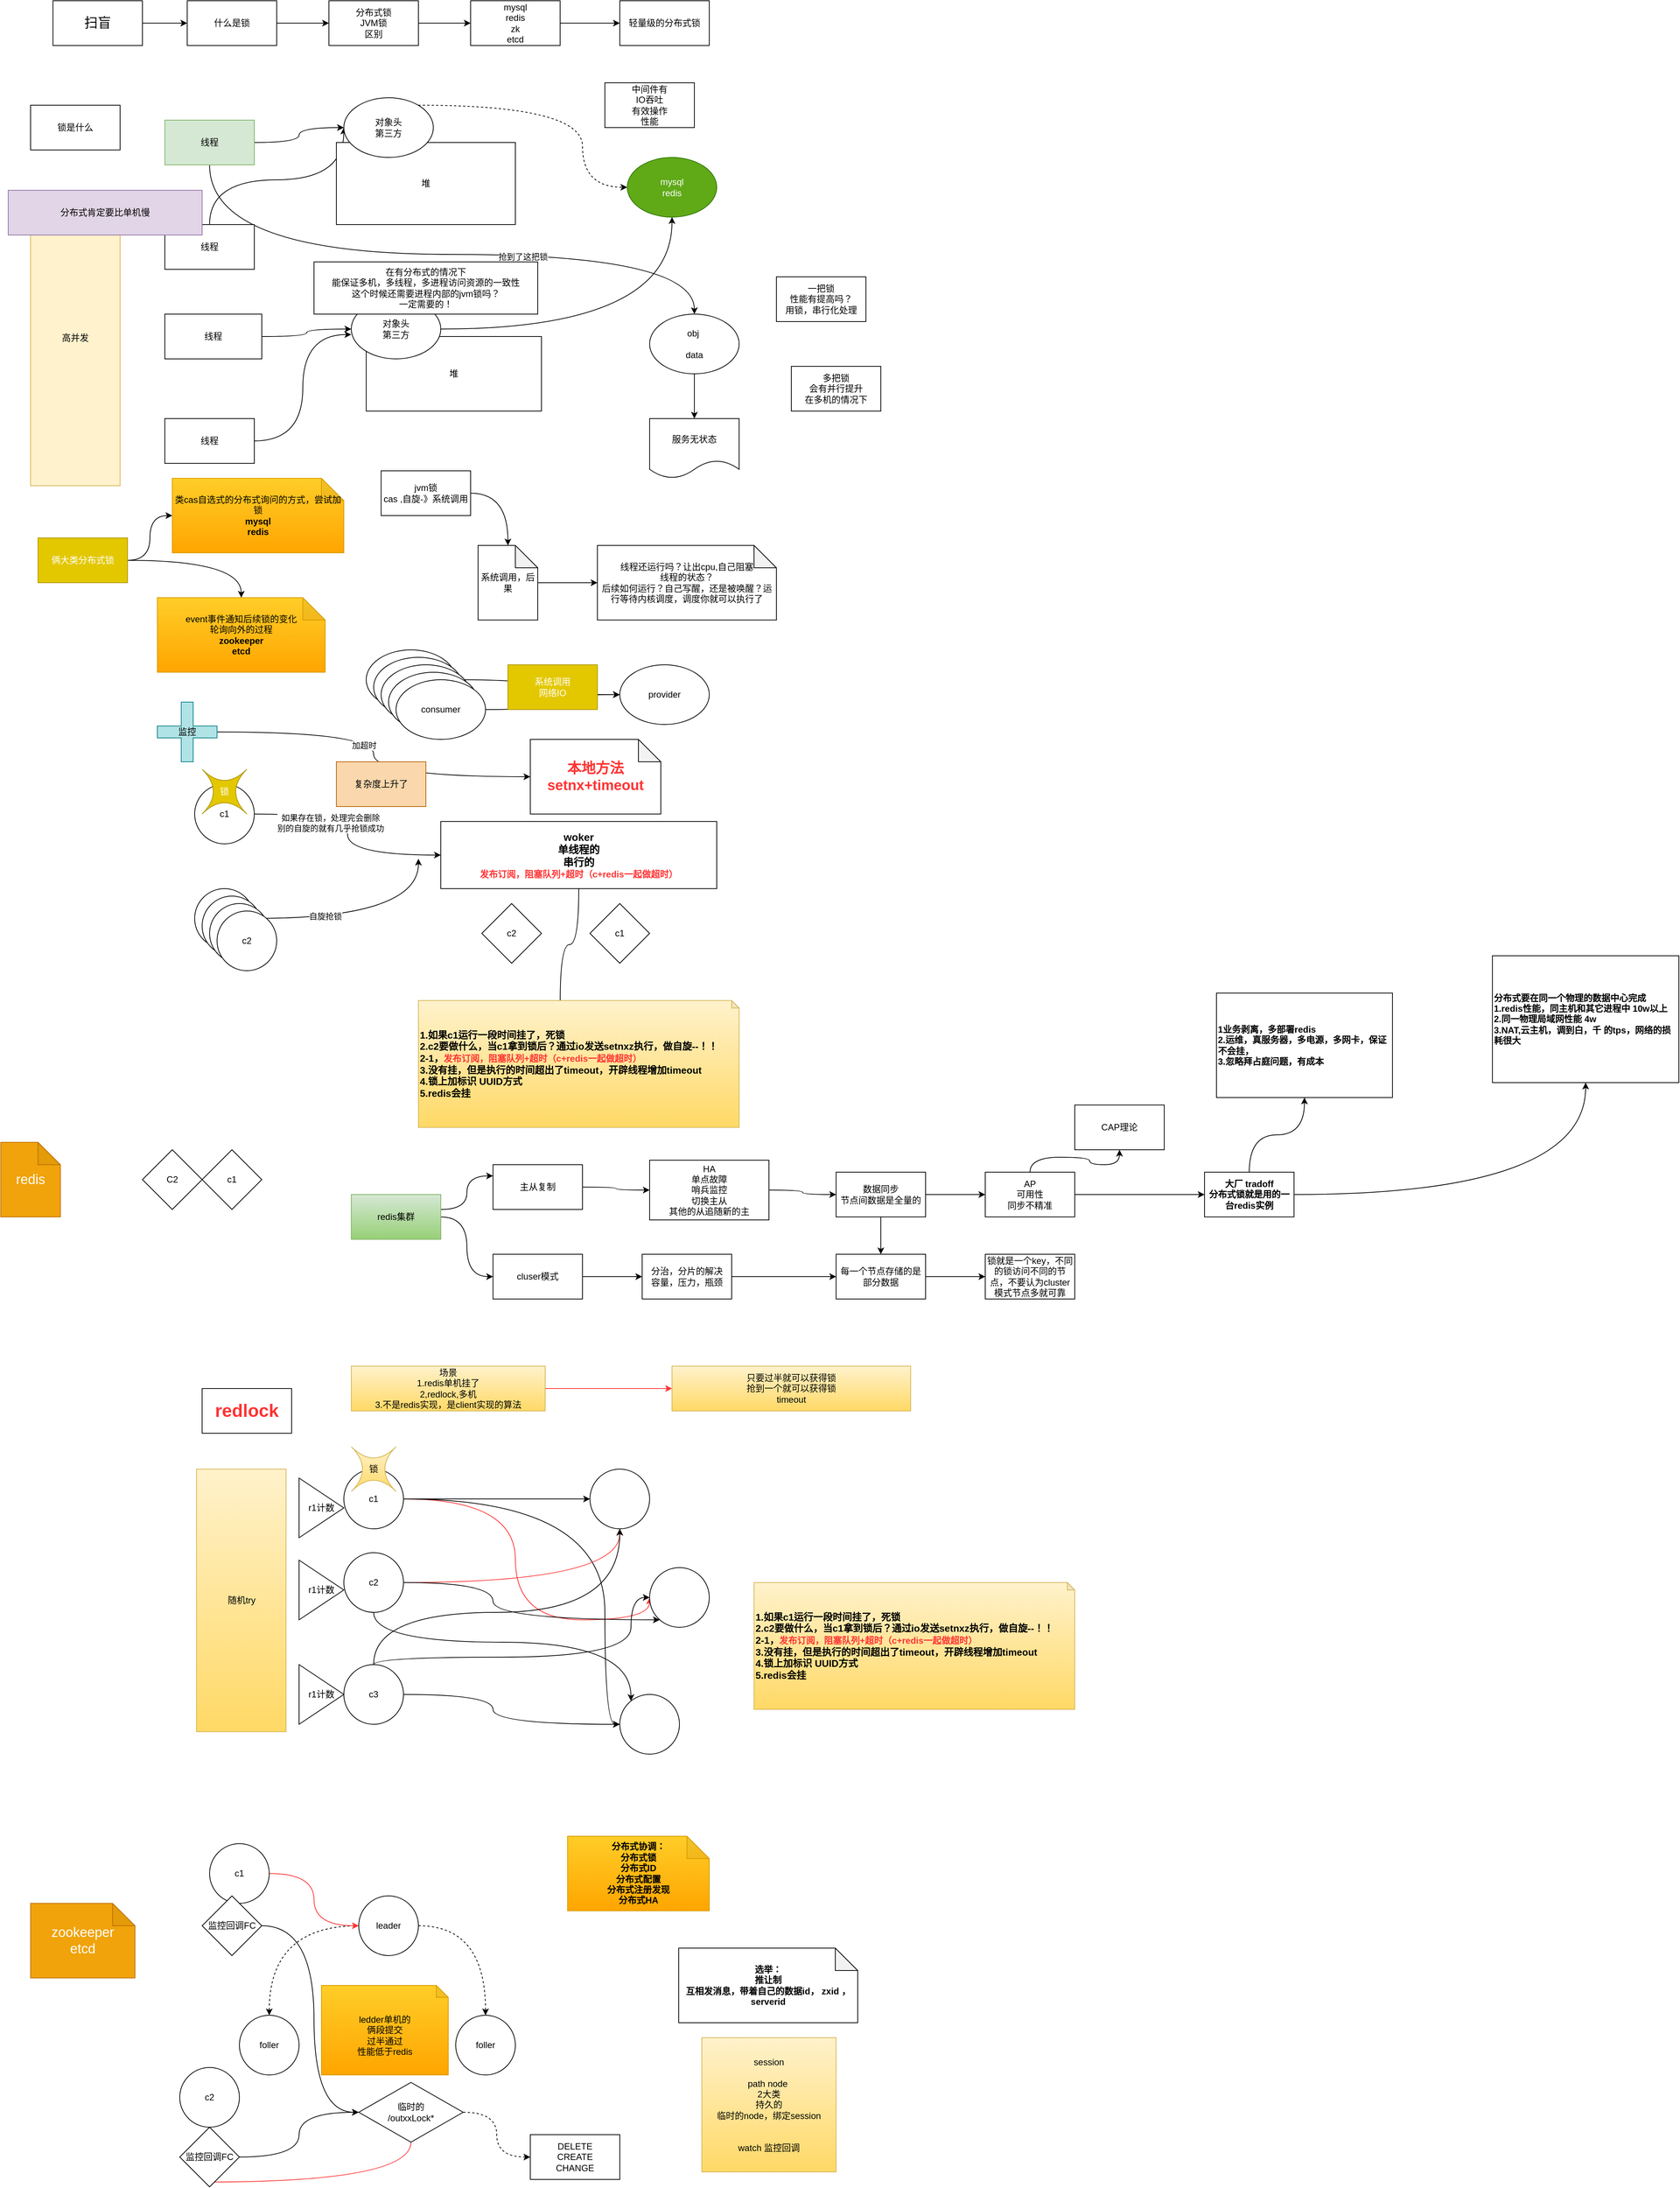 <mxfile version="13.6.2" type="github">
  <diagram id="2N0sheNlyW3y-NobzQPK" name="第 1 页">
    <mxGraphModel dx="998" dy="556" grid="1" gridSize="10" guides="1" tooltips="1" connect="1" arrows="1" fold="1" page="1" pageScale="1" pageWidth="1169" pageHeight="827" math="0" shadow="0">
      <root>
        <mxCell id="0" />
        <mxCell id="1" parent="0" />
        <mxCell id="1ufMS89c5Ee1v1FOWZT0-6" style="edgeStyle=orthogonalEdgeStyle;rounded=0;orthogonalLoop=1;jettySize=auto;html=1;curved=1;" edge="1" parent="1" source="1ufMS89c5Ee1v1FOWZT0-1" target="1ufMS89c5Ee1v1FOWZT0-3">
          <mxGeometry relative="1" as="geometry" />
        </mxCell>
        <mxCell id="1ufMS89c5Ee1v1FOWZT0-1" value="&lt;font style=&quot;font-size: 18px&quot;&gt;扫盲&lt;/font&gt;" style="rounded=0;whiteSpace=wrap;html=1;" vertex="1" parent="1">
          <mxGeometry x="90" y="100" width="120" height="60" as="geometry" />
        </mxCell>
        <mxCell id="1ufMS89c5Ee1v1FOWZT0-7" style="edgeStyle=orthogonalEdgeStyle;rounded=0;orthogonalLoop=1;jettySize=auto;html=1;curved=1;" edge="1" parent="1" source="1ufMS89c5Ee1v1FOWZT0-3" target="1ufMS89c5Ee1v1FOWZT0-4">
          <mxGeometry relative="1" as="geometry" />
        </mxCell>
        <mxCell id="1ufMS89c5Ee1v1FOWZT0-3" value="什么是锁" style="rounded=0;whiteSpace=wrap;html=1;" vertex="1" parent="1">
          <mxGeometry x="270" y="100" width="120" height="60" as="geometry" />
        </mxCell>
        <mxCell id="1ufMS89c5Ee1v1FOWZT0-8" style="edgeStyle=orthogonalEdgeStyle;rounded=0;orthogonalLoop=1;jettySize=auto;html=1;curved=1;" edge="1" parent="1" source="1ufMS89c5Ee1v1FOWZT0-4" target="1ufMS89c5Ee1v1FOWZT0-5">
          <mxGeometry relative="1" as="geometry" />
        </mxCell>
        <mxCell id="1ufMS89c5Ee1v1FOWZT0-4" value="分布式锁&lt;br&gt;JVM锁&lt;br&gt;区别" style="rounded=0;whiteSpace=wrap;html=1;" vertex="1" parent="1">
          <mxGeometry x="460" y="100" width="120" height="60" as="geometry" />
        </mxCell>
        <mxCell id="1ufMS89c5Ee1v1FOWZT0-10" value="" style="edgeStyle=orthogonalEdgeStyle;rounded=0;orthogonalLoop=1;jettySize=auto;html=1;curved=1;" edge="1" parent="1" source="1ufMS89c5Ee1v1FOWZT0-5" target="1ufMS89c5Ee1v1FOWZT0-9">
          <mxGeometry relative="1" as="geometry" />
        </mxCell>
        <mxCell id="1ufMS89c5Ee1v1FOWZT0-5" value="mysql&lt;br&gt;redis&lt;br&gt;zk&lt;br&gt;etcd" style="rounded=0;whiteSpace=wrap;html=1;" vertex="1" parent="1">
          <mxGeometry x="650" y="100" width="120" height="60" as="geometry" />
        </mxCell>
        <mxCell id="1ufMS89c5Ee1v1FOWZT0-9" value="轻量级的分布式锁" style="whiteSpace=wrap;html=1;rounded=0;" vertex="1" parent="1">
          <mxGeometry x="850" y="100" width="120" height="60" as="geometry" />
        </mxCell>
        <mxCell id="1ufMS89c5Ee1v1FOWZT0-11" value="锁是什么" style="rounded=0;whiteSpace=wrap;html=1;" vertex="1" parent="1">
          <mxGeometry x="60" y="240" width="120" height="60" as="geometry" />
        </mxCell>
        <mxCell id="1ufMS89c5Ee1v1FOWZT0-21" style="edgeStyle=orthogonalEdgeStyle;rounded=0;orthogonalLoop=1;jettySize=auto;html=1;curved=1;" edge="1" parent="1" source="1ufMS89c5Ee1v1FOWZT0-12" target="1ufMS89c5Ee1v1FOWZT0-19">
          <mxGeometry relative="1" as="geometry" />
        </mxCell>
        <mxCell id="1ufMS89c5Ee1v1FOWZT0-39" style="edgeStyle=orthogonalEdgeStyle;curved=1;rounded=0;orthogonalLoop=1;jettySize=auto;html=1;" edge="1" parent="1" source="1ufMS89c5Ee1v1FOWZT0-12" target="1ufMS89c5Ee1v1FOWZT0-38">
          <mxGeometry relative="1" as="geometry">
            <Array as="points">
              <mxPoint x="300" y="440" />
              <mxPoint x="950" y="440" />
            </Array>
          </mxGeometry>
        </mxCell>
        <mxCell id="1ufMS89c5Ee1v1FOWZT0-40" value="抢到了这把锁" style="edgeLabel;html=1;align=center;verticalAlign=middle;resizable=0;points=[];" vertex="1" connectable="0" parent="1ufMS89c5Ee1v1FOWZT0-39">
          <mxGeometry x="0.271" y="-3" relative="1" as="geometry">
            <mxPoint as="offset" />
          </mxGeometry>
        </mxCell>
        <mxCell id="1ufMS89c5Ee1v1FOWZT0-12" value="线程" style="rounded=0;whiteSpace=wrap;html=1;fillColor=#d5e8d4;strokeColor=#82b366;" vertex="1" parent="1">
          <mxGeometry x="240" y="260" width="120" height="60" as="geometry" />
        </mxCell>
        <mxCell id="1ufMS89c5Ee1v1FOWZT0-42" style="edgeStyle=orthogonalEdgeStyle;curved=1;rounded=0;orthogonalLoop=1;jettySize=auto;html=1;" edge="1" parent="1" source="1ufMS89c5Ee1v1FOWZT0-13" target="1ufMS89c5Ee1v1FOWZT0-19">
          <mxGeometry relative="1" as="geometry">
            <Array as="points">
              <mxPoint x="300" y="340" />
              <mxPoint x="480" y="340" />
            </Array>
          </mxGeometry>
        </mxCell>
        <mxCell id="1ufMS89c5Ee1v1FOWZT0-13" value="线程" style="rounded=0;whiteSpace=wrap;html=1;" vertex="1" parent="1">
          <mxGeometry x="240" y="400" width="120" height="60" as="geometry" />
        </mxCell>
        <mxCell id="1ufMS89c5Ee1v1FOWZT0-15" value="堆" style="whiteSpace=wrap;html=1;" vertex="1" parent="1">
          <mxGeometry x="470" y="290" width="240" height="110" as="geometry" />
        </mxCell>
        <mxCell id="1ufMS89c5Ee1v1FOWZT0-35" style="edgeStyle=orthogonalEdgeStyle;curved=1;rounded=0;orthogonalLoop=1;jettySize=auto;html=1;" edge="1" parent="1" source="1ufMS89c5Ee1v1FOWZT0-16" target="1ufMS89c5Ee1v1FOWZT0-32">
          <mxGeometry relative="1" as="geometry" />
        </mxCell>
        <mxCell id="1ufMS89c5Ee1v1FOWZT0-16" value="线程" style="rounded=0;whiteSpace=wrap;html=1;" vertex="1" parent="1">
          <mxGeometry x="240" y="520" width="130" height="60" as="geometry" />
        </mxCell>
        <mxCell id="1ufMS89c5Ee1v1FOWZT0-36" style="edgeStyle=orthogonalEdgeStyle;curved=1;rounded=0;orthogonalLoop=1;jettySize=auto;html=1;entryX=0;entryY=0.593;entryDx=0;entryDy=0;entryPerimeter=0;" edge="1" parent="1" source="1ufMS89c5Ee1v1FOWZT0-17" target="1ufMS89c5Ee1v1FOWZT0-32">
          <mxGeometry relative="1" as="geometry" />
        </mxCell>
        <mxCell id="1ufMS89c5Ee1v1FOWZT0-17" value="线程" style="rounded=0;whiteSpace=wrap;html=1;" vertex="1" parent="1">
          <mxGeometry x="240" y="660" width="120" height="60" as="geometry" />
        </mxCell>
        <mxCell id="1ufMS89c5Ee1v1FOWZT0-18" value="堆" style="whiteSpace=wrap;html=1;" vertex="1" parent="1">
          <mxGeometry x="510" y="550" width="235" height="100" as="geometry" />
        </mxCell>
        <mxCell id="1ufMS89c5Ee1v1FOWZT0-23" style="edgeStyle=orthogonalEdgeStyle;curved=1;rounded=0;orthogonalLoop=1;jettySize=auto;html=1;strokeColor=none;" edge="1" parent="1" source="1ufMS89c5Ee1v1FOWZT0-19" target="1ufMS89c5Ee1v1FOWZT0-20">
          <mxGeometry relative="1" as="geometry" />
        </mxCell>
        <mxCell id="1ufMS89c5Ee1v1FOWZT0-24" style="edgeStyle=orthogonalEdgeStyle;curved=1;rounded=0;orthogonalLoop=1;jettySize=auto;html=1;dashed=1;" edge="1" parent="1" source="1ufMS89c5Ee1v1FOWZT0-19" target="1ufMS89c5Ee1v1FOWZT0-20">
          <mxGeometry relative="1" as="geometry">
            <Array as="points">
              <mxPoint x="800" y="240" />
              <mxPoint x="800" y="350" />
            </Array>
          </mxGeometry>
        </mxCell>
        <mxCell id="1ufMS89c5Ee1v1FOWZT0-19" value="对象头&lt;br&gt;第三方" style="ellipse;whiteSpace=wrap;html=1;" vertex="1" parent="1">
          <mxGeometry x="480" y="230" width="120" height="80" as="geometry" />
        </mxCell>
        <mxCell id="1ufMS89c5Ee1v1FOWZT0-20" value="mysql&lt;br&gt;redis" style="ellipse;whiteSpace=wrap;html=1;fillColor=#60a917;strokeColor=#2D7600;fontColor=#ffffff;" vertex="1" parent="1">
          <mxGeometry x="860" y="310" width="120" height="80" as="geometry" />
        </mxCell>
        <mxCell id="1ufMS89c5Ee1v1FOWZT0-31" value="高并发" style="rounded=0;whiteSpace=wrap;html=1;fillColor=#fff2cc;strokeColor=#d6b656;" vertex="1" parent="1">
          <mxGeometry x="60" y="354" width="120" height="396" as="geometry" />
        </mxCell>
        <mxCell id="1ufMS89c5Ee1v1FOWZT0-37" style="edgeStyle=orthogonalEdgeStyle;curved=1;rounded=0;orthogonalLoop=1;jettySize=auto;html=1;" edge="1" parent="1" source="1ufMS89c5Ee1v1FOWZT0-32" target="1ufMS89c5Ee1v1FOWZT0-20">
          <mxGeometry relative="1" as="geometry" />
        </mxCell>
        <mxCell id="1ufMS89c5Ee1v1FOWZT0-32" value="对象头&lt;br&gt;第三方" style="ellipse;whiteSpace=wrap;html=1;" vertex="1" parent="1">
          <mxGeometry x="490" y="500" width="120" height="80" as="geometry" />
        </mxCell>
        <mxCell id="1ufMS89c5Ee1v1FOWZT0-51" value="" style="edgeStyle=orthogonalEdgeStyle;curved=1;rounded=0;orthogonalLoop=1;jettySize=auto;html=1;" edge="1" parent="1" source="1ufMS89c5Ee1v1FOWZT0-38" target="1ufMS89c5Ee1v1FOWZT0-50">
          <mxGeometry relative="1" as="geometry" />
        </mxCell>
        <mxCell id="1ufMS89c5Ee1v1FOWZT0-38" value="obj&amp;nbsp;&lt;br&gt;&lt;br&gt;data" style="ellipse;whiteSpace=wrap;html=1;" vertex="1" parent="1">
          <mxGeometry x="890" y="520" width="120" height="80" as="geometry" />
        </mxCell>
        <mxCell id="1ufMS89c5Ee1v1FOWZT0-41" value="分布式肯定要比单机慢" style="rounded=0;whiteSpace=wrap;html=1;fillColor=#e1d5e7;strokeColor=#9673a6;" vertex="1" parent="1">
          <mxGeometry x="30" y="354" width="260" height="60" as="geometry" />
        </mxCell>
        <mxCell id="1ufMS89c5Ee1v1FOWZT0-43" value="在有分布式的情况下&lt;br&gt;能保证多机，多线程，多进程访问资源的一致性&lt;br&gt;这个时候还需要进程内部的jvm锁吗？&lt;br&gt;一定需要的！" style="rounded=0;whiteSpace=wrap;html=1;" vertex="1" parent="1">
          <mxGeometry x="440" y="450" width="300" height="70" as="geometry" />
        </mxCell>
        <mxCell id="1ufMS89c5Ee1v1FOWZT0-44" value="一把锁&lt;br&gt;性能有提高吗？&lt;br&gt;用锁，串行化处理" style="rounded=0;whiteSpace=wrap;html=1;" vertex="1" parent="1">
          <mxGeometry x="1060" y="470" width="120" height="60" as="geometry" />
        </mxCell>
        <mxCell id="1ufMS89c5Ee1v1FOWZT0-45" value="多把锁&lt;br&gt;会有并行提升&lt;br&gt;在多机的情况下" style="rounded=0;whiteSpace=wrap;html=1;" vertex="1" parent="1">
          <mxGeometry x="1080" y="590" width="120" height="60" as="geometry" />
        </mxCell>
        <mxCell id="1ufMS89c5Ee1v1FOWZT0-50" value="服务无状态" style="shape=document;whiteSpace=wrap;html=1;boundedLbl=1;" vertex="1" parent="1">
          <mxGeometry x="890" y="660" width="120" height="80" as="geometry" />
        </mxCell>
        <mxCell id="1ufMS89c5Ee1v1FOWZT0-52" value="中间件有&lt;br&gt;IO吞吐&lt;br&gt;有效操作&lt;br&gt;性能" style="rounded=0;whiteSpace=wrap;html=1;" vertex="1" parent="1">
          <mxGeometry x="830" y="210" width="120" height="60" as="geometry" />
        </mxCell>
        <mxCell id="1ufMS89c5Ee1v1FOWZT0-63" value="" style="edgeStyle=orthogonalEdgeStyle;curved=1;rounded=0;orthogonalLoop=1;jettySize=auto;html=1;" edge="1" parent="1" source="1ufMS89c5Ee1v1FOWZT0-53" target="1ufMS89c5Ee1v1FOWZT0-62">
          <mxGeometry relative="1" as="geometry" />
        </mxCell>
        <mxCell id="1ufMS89c5Ee1v1FOWZT0-66" style="edgeStyle=orthogonalEdgeStyle;curved=1;rounded=0;orthogonalLoop=1;jettySize=auto;html=1;" edge="1" parent="1" source="1ufMS89c5Ee1v1FOWZT0-53" target="1ufMS89c5Ee1v1FOWZT0-64">
          <mxGeometry relative="1" as="geometry" />
        </mxCell>
        <mxCell id="1ufMS89c5Ee1v1FOWZT0-53" value="俩大类分布式锁" style="rounded=0;whiteSpace=wrap;html=1;fillColor=#e3c800;strokeColor=#B09500;fontColor=#ffffff;" vertex="1" parent="1">
          <mxGeometry x="70" y="820" width="120" height="60" as="geometry" />
        </mxCell>
        <mxCell id="1ufMS89c5Ee1v1FOWZT0-58" style="edgeStyle=orthogonalEdgeStyle;curved=1;rounded=0;orthogonalLoop=1;jettySize=auto;html=1;" edge="1" parent="1" source="1ufMS89c5Ee1v1FOWZT0-57" target="1ufMS89c5Ee1v1FOWZT0-59">
          <mxGeometry relative="1" as="geometry">
            <mxPoint x="640" y="880" as="targetPoint" />
          </mxGeometry>
        </mxCell>
        <mxCell id="1ufMS89c5Ee1v1FOWZT0-57" value="jvm锁&lt;br&gt;cas ,自旋-》系统调用" style="whiteSpace=wrap;html=1;" vertex="1" parent="1">
          <mxGeometry x="530" y="730" width="120" height="60" as="geometry" />
        </mxCell>
        <mxCell id="1ufMS89c5Ee1v1FOWZT0-61" value="" style="edgeStyle=orthogonalEdgeStyle;curved=1;rounded=0;orthogonalLoop=1;jettySize=auto;html=1;" edge="1" parent="1" source="1ufMS89c5Ee1v1FOWZT0-59" target="1ufMS89c5Ee1v1FOWZT0-60">
          <mxGeometry relative="1" as="geometry" />
        </mxCell>
        <mxCell id="1ufMS89c5Ee1v1FOWZT0-59" value="系统调用，后果" style="shape=note;whiteSpace=wrap;html=1;backgroundOutline=1;darkOpacity=0.05;" vertex="1" parent="1">
          <mxGeometry x="660" y="830" width="80" height="100" as="geometry" />
        </mxCell>
        <mxCell id="1ufMS89c5Ee1v1FOWZT0-60" value="线程还运行吗？让出cpu,自己阻塞&lt;br&gt;线程的状态？&lt;br&gt;后续如何运行？自己写醒，还是被唤醒？运行等待内核调度，调度你就可以执行了" style="shape=note;whiteSpace=wrap;html=1;backgroundOutline=1;darkOpacity=0.05;" vertex="1" parent="1">
          <mxGeometry x="820" y="830" width="240" height="100" as="geometry" />
        </mxCell>
        <mxCell id="1ufMS89c5Ee1v1FOWZT0-62" value="&lt;span&gt;类cas自选式的分布式询问的方式，尝试加锁&lt;br&gt;&lt;b&gt;mysql&lt;br&gt;redis&lt;/b&gt;&lt;br&gt;&lt;/span&gt;" style="shape=note;whiteSpace=wrap;html=1;backgroundOutline=1;darkOpacity=0.05;gradientColor=#ffa500;fillColor=#ffcd28;strokeColor=#d79b00;" vertex="1" parent="1">
          <mxGeometry x="250" y="740" width="230" height="100" as="geometry" />
        </mxCell>
        <mxCell id="1ufMS89c5Ee1v1FOWZT0-64" value="event事件通知后续锁的变化&lt;br&gt;轮询向外的过程&lt;br&gt;&lt;b&gt;zookeeper&lt;br&gt;etcd&lt;/b&gt;" style="shape=note;whiteSpace=wrap;html=1;backgroundOutline=1;darkOpacity=0.05;gradientColor=#ffa500;fillColor=#ffcd28;strokeColor=#d79b00;" vertex="1" parent="1">
          <mxGeometry x="230" y="900" width="225" height="100" as="geometry" />
        </mxCell>
        <mxCell id="1ufMS89c5Ee1v1FOWZT0-70" value="" style="edgeStyle=orthogonalEdgeStyle;curved=1;rounded=0;orthogonalLoop=1;jettySize=auto;html=1;" edge="1" parent="1" source="1ufMS89c5Ee1v1FOWZT0-68" target="1ufMS89c5Ee1v1FOWZT0-69">
          <mxGeometry relative="1" as="geometry" />
        </mxCell>
        <mxCell id="1ufMS89c5Ee1v1FOWZT0-68" value="consumer" style="ellipse;whiteSpace=wrap;html=1;" vertex="1" parent="1">
          <mxGeometry x="510" y="970" width="120" height="80" as="geometry" />
        </mxCell>
        <mxCell id="1ufMS89c5Ee1v1FOWZT0-69" value="provider" style="ellipse;whiteSpace=wrap;html=1;" vertex="1" parent="1">
          <mxGeometry x="850" y="990" width="120" height="80" as="geometry" />
        </mxCell>
        <mxCell id="1ufMS89c5Ee1v1FOWZT0-71" value="consumer" style="ellipse;whiteSpace=wrap;html=1;" vertex="1" parent="1">
          <mxGeometry x="520" y="980" width="120" height="80" as="geometry" />
        </mxCell>
        <mxCell id="1ufMS89c5Ee1v1FOWZT0-72" value="consumer" style="ellipse;whiteSpace=wrap;html=1;" vertex="1" parent="1">
          <mxGeometry x="530" y="990" width="120" height="80" as="geometry" />
        </mxCell>
        <mxCell id="1ufMS89c5Ee1v1FOWZT0-73" value="consumer" style="ellipse;whiteSpace=wrap;html=1;" vertex="1" parent="1">
          <mxGeometry x="540" y="1000" width="120" height="80" as="geometry" />
        </mxCell>
        <mxCell id="1ufMS89c5Ee1v1FOWZT0-75" style="edgeStyle=orthogonalEdgeStyle;curved=1;rounded=0;orthogonalLoop=1;jettySize=auto;html=1;" edge="1" parent="1" source="1ufMS89c5Ee1v1FOWZT0-74" target="1ufMS89c5Ee1v1FOWZT0-69">
          <mxGeometry relative="1" as="geometry" />
        </mxCell>
        <mxCell id="1ufMS89c5Ee1v1FOWZT0-74" value="consumer" style="ellipse;whiteSpace=wrap;html=1;" vertex="1" parent="1">
          <mxGeometry x="550" y="1010" width="120" height="80" as="geometry" />
        </mxCell>
        <mxCell id="1ufMS89c5Ee1v1FOWZT0-76" value="系统调用&lt;br&gt;网络IO" style="rounded=0;whiteSpace=wrap;html=1;fillColor=#e3c800;strokeColor=#B09500;fontColor=#ffffff;" vertex="1" parent="1">
          <mxGeometry x="700" y="990" width="120" height="60" as="geometry" />
        </mxCell>
        <mxCell id="1ufMS89c5Ee1v1FOWZT0-77" value="&lt;font style=&quot;font-size: 18px&quot;&gt;redis&lt;/font&gt;" style="shape=note;whiteSpace=wrap;html=1;backgroundOutline=1;darkOpacity=0.05;fillColor=#f0a30a;strokeColor=#BD7000;fontColor=#ffffff;" vertex="1" parent="1">
          <mxGeometry x="20" y="1630" width="80" height="100" as="geometry" />
        </mxCell>
        <mxCell id="1ufMS89c5Ee1v1FOWZT0-95" style="edgeStyle=orthogonalEdgeStyle;curved=1;rounded=0;orthogonalLoop=1;jettySize=auto;html=1;entryX=0.442;entryY=0.059;entryDx=0;entryDy=0;entryPerimeter=0;" edge="1" parent="1" source="1ufMS89c5Ee1v1FOWZT0-78" target="1ufMS89c5Ee1v1FOWZT0-90">
          <mxGeometry relative="1" as="geometry" />
        </mxCell>
        <mxCell id="1ufMS89c5Ee1v1FOWZT0-78" value="&lt;b&gt;&lt;font style=&quot;font-size: 14px&quot;&gt;woker&lt;br&gt;单线程的&lt;br&gt;串行的&lt;/font&gt;&lt;/b&gt;&lt;br&gt;&lt;b&gt;&lt;font color=&quot;#ff3333&quot;&gt;发布订阅，阻塞队列+超时（c+redis一起做超时）&lt;/font&gt;&lt;/b&gt;" style="rounded=0;whiteSpace=wrap;html=1;" vertex="1" parent="1">
          <mxGeometry x="610" y="1200" width="370" height="90" as="geometry" />
        </mxCell>
        <mxCell id="1ufMS89c5Ee1v1FOWZT0-81" style="edgeStyle=orthogonalEdgeStyle;curved=1;rounded=0;orthogonalLoop=1;jettySize=auto;html=1;entryX=0;entryY=0.5;entryDx=0;entryDy=0;" edge="1" parent="1" source="1ufMS89c5Ee1v1FOWZT0-79" target="1ufMS89c5Ee1v1FOWZT0-78">
          <mxGeometry relative="1" as="geometry" />
        </mxCell>
        <mxCell id="1ufMS89c5Ee1v1FOWZT0-82" value="如果存在锁，处理完会删除&lt;br&gt;别的自旋的就有几乎抢锁成功" style="edgeLabel;html=1;align=center;verticalAlign=middle;resizable=0;points=[];" vertex="1" connectable="0" parent="1ufMS89c5Ee1v1FOWZT0-81">
          <mxGeometry x="-0.333" y="-12" relative="1" as="geometry">
            <mxPoint as="offset" />
          </mxGeometry>
        </mxCell>
        <mxCell id="1ufMS89c5Ee1v1FOWZT0-79" value="c1" style="ellipse;whiteSpace=wrap;html=1;aspect=fixed;" vertex="1" parent="1">
          <mxGeometry x="280" y="1150" width="80" height="80" as="geometry" />
        </mxCell>
        <mxCell id="1ufMS89c5Ee1v1FOWZT0-83" style="edgeStyle=orthogonalEdgeStyle;curved=1;rounded=0;orthogonalLoop=1;jettySize=auto;html=1;" edge="1" parent="1" source="1ufMS89c5Ee1v1FOWZT0-80">
          <mxGeometry relative="1" as="geometry">
            <mxPoint x="580" y="1250" as="targetPoint" />
          </mxGeometry>
        </mxCell>
        <mxCell id="1ufMS89c5Ee1v1FOWZT0-84" value="自旋抢锁" style="edgeLabel;html=1;align=center;verticalAlign=middle;resizable=0;points=[];" vertex="1" connectable="0" parent="1ufMS89c5Ee1v1FOWZT0-83">
          <mxGeometry x="-0.371" y="3" relative="1" as="geometry">
            <mxPoint as="offset" />
          </mxGeometry>
        </mxCell>
        <mxCell id="1ufMS89c5Ee1v1FOWZT0-80" value="c2" style="ellipse;whiteSpace=wrap;html=1;aspect=fixed;" vertex="1" parent="1">
          <mxGeometry x="280" y="1290" width="80" height="80" as="geometry" />
        </mxCell>
        <mxCell id="1ufMS89c5Ee1v1FOWZT0-96" style="edgeStyle=orthogonalEdgeStyle;curved=1;rounded=0;orthogonalLoop=1;jettySize=auto;html=1;" edge="1" parent="1" source="1ufMS89c5Ee1v1FOWZT0-85" target="1ufMS89c5Ee1v1FOWZT0-88">
          <mxGeometry relative="1" as="geometry" />
        </mxCell>
        <mxCell id="1ufMS89c5Ee1v1FOWZT0-97" value="加超时" style="edgeLabel;html=1;align=center;verticalAlign=middle;resizable=0;points=[];" vertex="1" connectable="0" parent="1ufMS89c5Ee1v1FOWZT0-96">
          <mxGeometry x="-0.18" y="-18" relative="1" as="geometry">
            <mxPoint as="offset" />
          </mxGeometry>
        </mxCell>
        <mxCell id="1ufMS89c5Ee1v1FOWZT0-85" value="监控" style="shape=cross;whiteSpace=wrap;html=1;fillColor=#b0e3e6;strokeColor=#0e8088;" vertex="1" parent="1">
          <mxGeometry x="230" y="1040" width="80" height="80" as="geometry" />
        </mxCell>
        <mxCell id="1ufMS89c5Ee1v1FOWZT0-86" value="c2" style="rhombus;whiteSpace=wrap;html=1;" vertex="1" parent="1">
          <mxGeometry x="665" y="1310" width="80" height="80" as="geometry" />
        </mxCell>
        <mxCell id="1ufMS89c5Ee1v1FOWZT0-87" value="c1" style="rhombus;whiteSpace=wrap;html=1;" vertex="1" parent="1">
          <mxGeometry x="810" y="1310" width="80" height="80" as="geometry" />
        </mxCell>
        <mxCell id="1ufMS89c5Ee1v1FOWZT0-88" value="&lt;b style=&quot;font-size: 19px&quot;&gt;&lt;font color=&quot;#ff3333&quot; style=&quot;font-size: 19px&quot;&gt;本地方法&lt;br&gt;setnx+timeout&lt;/font&gt;&lt;/b&gt;" style="shape=note;whiteSpace=wrap;html=1;backgroundOutline=1;darkOpacity=0.05;" vertex="1" parent="1">
          <mxGeometry x="730" y="1090" width="175" height="100" as="geometry" />
        </mxCell>
        <mxCell id="1ufMS89c5Ee1v1FOWZT0-89" value="锁" style="shape=switch;whiteSpace=wrap;html=1;fillColor=#e3c800;strokeColor=#B09500;fontColor=#ffffff;" vertex="1" parent="1">
          <mxGeometry x="290" y="1130" width="60" height="60" as="geometry" />
        </mxCell>
        <mxCell id="1ufMS89c5Ee1v1FOWZT0-90" value="&lt;b style=&quot;font-size: 13px&quot;&gt;1.如果c1运行一段时间挂了，死锁&lt;br&gt;2.c2要做什么，当c1拿到锁后？通过io发送setnxz执行，做自旋--！！&lt;br&gt;2-1，&lt;/b&gt;&lt;b&gt;&lt;font color=&quot;#ff3333&quot;&gt;发布订阅，阻塞队列+超时（c+redis一起做超时）&lt;br&gt;&lt;/font&gt;&lt;/b&gt;&lt;b style=&quot;font-size: 13px&quot;&gt;3.没有挂，但是执行的时间超出了timeout，开辟线程增加timeout&lt;br&gt;&lt;div&gt;&lt;b&gt;4.锁上加标识 UUID方式&lt;/b&gt;&lt;/div&gt;&lt;div&gt;&lt;b&gt;5.redis会挂&lt;/b&gt;&lt;/div&gt;&lt;/b&gt;" style="shape=note;whiteSpace=wrap;html=1;backgroundOutline=1;darkOpacity=0.05;size=10;align=left;gradientColor=#ffd966;fillColor=#fff2cc;strokeColor=#d6b656;" vertex="1" parent="1">
          <mxGeometry x="580" y="1440" width="430" height="170" as="geometry" />
        </mxCell>
        <mxCell id="1ufMS89c5Ee1v1FOWZT0-91" value="c2" style="ellipse;whiteSpace=wrap;html=1;aspect=fixed;" vertex="1" parent="1">
          <mxGeometry x="290" y="1300" width="80" height="80" as="geometry" />
        </mxCell>
        <mxCell id="1ufMS89c5Ee1v1FOWZT0-92" value="c2" style="ellipse;whiteSpace=wrap;html=1;aspect=fixed;" vertex="1" parent="1">
          <mxGeometry x="300" y="1310" width="80" height="80" as="geometry" />
        </mxCell>
        <mxCell id="1ufMS89c5Ee1v1FOWZT0-93" value="c2" style="ellipse;whiteSpace=wrap;html=1;aspect=fixed;" vertex="1" parent="1">
          <mxGeometry x="310" y="1320" width="80" height="80" as="geometry" />
        </mxCell>
        <mxCell id="1ufMS89c5Ee1v1FOWZT0-94" value="复杂度上升了" style="rounded=0;whiteSpace=wrap;html=1;fillColor=#fad7ac;strokeColor=#b46504;" vertex="1" parent="1">
          <mxGeometry x="470" y="1120" width="120" height="60" as="geometry" />
        </mxCell>
        <mxCell id="1ufMS89c5Ee1v1FOWZT0-98" value="C2" style="rhombus;whiteSpace=wrap;html=1;" vertex="1" parent="1">
          <mxGeometry x="210" y="1640" width="80" height="80" as="geometry" />
        </mxCell>
        <mxCell id="1ufMS89c5Ee1v1FOWZT0-99" value="c1" style="rhombus;whiteSpace=wrap;html=1;" vertex="1" parent="1">
          <mxGeometry x="290" y="1640" width="80" height="80" as="geometry" />
        </mxCell>
        <mxCell id="1ufMS89c5Ee1v1FOWZT0-105" style="edgeStyle=orthogonalEdgeStyle;curved=1;rounded=0;orthogonalLoop=1;jettySize=auto;html=1;entryX=0;entryY=0.25;entryDx=0;entryDy=0;" edge="1" parent="1" source="1ufMS89c5Ee1v1FOWZT0-100" target="1ufMS89c5Ee1v1FOWZT0-103">
          <mxGeometry relative="1" as="geometry">
            <Array as="points">
              <mxPoint x="645" y="1720" />
              <mxPoint x="645" y="1675" />
            </Array>
          </mxGeometry>
        </mxCell>
        <mxCell id="1ufMS89c5Ee1v1FOWZT0-106" style="edgeStyle=orthogonalEdgeStyle;curved=1;rounded=0;orthogonalLoop=1;jettySize=auto;html=1;entryX=0;entryY=0.5;entryDx=0;entryDy=0;" edge="1" parent="1" source="1ufMS89c5Ee1v1FOWZT0-100" target="1ufMS89c5Ee1v1FOWZT0-104">
          <mxGeometry relative="1" as="geometry" />
        </mxCell>
        <mxCell id="1ufMS89c5Ee1v1FOWZT0-100" value="redis集群" style="rounded=0;whiteSpace=wrap;html=1;gradientColor=#97d077;fillColor=#d5e8d4;strokeColor=#82b366;" vertex="1" parent="1">
          <mxGeometry x="490" y="1700" width="120" height="60" as="geometry" />
        </mxCell>
        <mxCell id="1ufMS89c5Ee1v1FOWZT0-108" value="" style="edgeStyle=orthogonalEdgeStyle;curved=1;rounded=0;orthogonalLoop=1;jettySize=auto;html=1;" edge="1" parent="1" source="1ufMS89c5Ee1v1FOWZT0-103" target="1ufMS89c5Ee1v1FOWZT0-107">
          <mxGeometry relative="1" as="geometry" />
        </mxCell>
        <mxCell id="1ufMS89c5Ee1v1FOWZT0-103" value="主从复制" style="rounded=0;whiteSpace=wrap;html=1;" vertex="1" parent="1">
          <mxGeometry x="680" y="1660" width="120" height="60" as="geometry" />
        </mxCell>
        <mxCell id="1ufMS89c5Ee1v1FOWZT0-112" value="" style="edgeStyle=orthogonalEdgeStyle;curved=1;rounded=0;orthogonalLoop=1;jettySize=auto;html=1;" edge="1" parent="1" source="1ufMS89c5Ee1v1FOWZT0-104" target="1ufMS89c5Ee1v1FOWZT0-111">
          <mxGeometry relative="1" as="geometry" />
        </mxCell>
        <mxCell id="1ufMS89c5Ee1v1FOWZT0-104" value="cluser模式" style="rounded=0;whiteSpace=wrap;html=1;" vertex="1" parent="1">
          <mxGeometry x="680" y="1780" width="120" height="60" as="geometry" />
        </mxCell>
        <mxCell id="1ufMS89c5Ee1v1FOWZT0-110" value="" style="edgeStyle=orthogonalEdgeStyle;curved=1;rounded=0;orthogonalLoop=1;jettySize=auto;html=1;" edge="1" parent="1" source="1ufMS89c5Ee1v1FOWZT0-107" target="1ufMS89c5Ee1v1FOWZT0-109">
          <mxGeometry relative="1" as="geometry" />
        </mxCell>
        <mxCell id="1ufMS89c5Ee1v1FOWZT0-107" value="HA&lt;br&gt;单点故障&lt;br&gt;哨兵监控&lt;br&gt;切换主从&lt;br&gt;其他的从追随新的主" style="whiteSpace=wrap;html=1;rounded=0;" vertex="1" parent="1">
          <mxGeometry x="890" y="1654" width="160" height="80" as="geometry" />
        </mxCell>
        <mxCell id="1ufMS89c5Ee1v1FOWZT0-115" style="edgeStyle=orthogonalEdgeStyle;curved=1;rounded=0;orthogonalLoop=1;jettySize=auto;html=1;" edge="1" parent="1" source="1ufMS89c5Ee1v1FOWZT0-109" target="1ufMS89c5Ee1v1FOWZT0-113">
          <mxGeometry relative="1" as="geometry" />
        </mxCell>
        <mxCell id="1ufMS89c5Ee1v1FOWZT0-119" value="" style="edgeStyle=orthogonalEdgeStyle;curved=1;rounded=0;orthogonalLoop=1;jettySize=auto;html=1;" edge="1" parent="1" source="1ufMS89c5Ee1v1FOWZT0-109" target="1ufMS89c5Ee1v1FOWZT0-118">
          <mxGeometry relative="1" as="geometry" />
        </mxCell>
        <mxCell id="1ufMS89c5Ee1v1FOWZT0-109" value="数据同步&lt;br&gt;节点间数据是全量的" style="whiteSpace=wrap;html=1;rounded=0;" vertex="1" parent="1">
          <mxGeometry x="1140" y="1670" width="120" height="60" as="geometry" />
        </mxCell>
        <mxCell id="1ufMS89c5Ee1v1FOWZT0-114" value="" style="edgeStyle=orthogonalEdgeStyle;curved=1;rounded=0;orthogonalLoop=1;jettySize=auto;html=1;" edge="1" parent="1" source="1ufMS89c5Ee1v1FOWZT0-111" target="1ufMS89c5Ee1v1FOWZT0-113">
          <mxGeometry relative="1" as="geometry" />
        </mxCell>
        <mxCell id="1ufMS89c5Ee1v1FOWZT0-111" value="分治，分片的解决&lt;br&gt;容量，压力，瓶颈" style="whiteSpace=wrap;html=1;rounded=0;" vertex="1" parent="1">
          <mxGeometry x="880" y="1780" width="120" height="60" as="geometry" />
        </mxCell>
        <mxCell id="1ufMS89c5Ee1v1FOWZT0-117" value="" style="edgeStyle=orthogonalEdgeStyle;curved=1;rounded=0;orthogonalLoop=1;jettySize=auto;html=1;" edge="1" parent="1" source="1ufMS89c5Ee1v1FOWZT0-113" target="1ufMS89c5Ee1v1FOWZT0-116">
          <mxGeometry relative="1" as="geometry" />
        </mxCell>
        <mxCell id="1ufMS89c5Ee1v1FOWZT0-113" value="每一个节点存储的是部分数据" style="whiteSpace=wrap;html=1;rounded=0;" vertex="1" parent="1">
          <mxGeometry x="1140" y="1780" width="120" height="60" as="geometry" />
        </mxCell>
        <mxCell id="1ufMS89c5Ee1v1FOWZT0-116" value="锁就是一个key，不同的锁访问不同的节点，不要认为cluster模式节点多就可靠" style="whiteSpace=wrap;html=1;rounded=0;" vertex="1" parent="1">
          <mxGeometry x="1340" y="1780" width="120" height="60" as="geometry" />
        </mxCell>
        <mxCell id="1ufMS89c5Ee1v1FOWZT0-121" style="edgeStyle=orthogonalEdgeStyle;curved=1;rounded=0;orthogonalLoop=1;jettySize=auto;html=1;" edge="1" parent="1" source="1ufMS89c5Ee1v1FOWZT0-118" target="1ufMS89c5Ee1v1FOWZT0-120">
          <mxGeometry relative="1" as="geometry" />
        </mxCell>
        <mxCell id="1ufMS89c5Ee1v1FOWZT0-123" style="edgeStyle=orthogonalEdgeStyle;curved=1;rounded=0;orthogonalLoop=1;jettySize=auto;html=1;" edge="1" parent="1" source="1ufMS89c5Ee1v1FOWZT0-118" target="1ufMS89c5Ee1v1FOWZT0-122">
          <mxGeometry relative="1" as="geometry" />
        </mxCell>
        <mxCell id="1ufMS89c5Ee1v1FOWZT0-118" value="AP&lt;br&gt;可用性&lt;br&gt;同步不精准" style="whiteSpace=wrap;html=1;rounded=0;" vertex="1" parent="1">
          <mxGeometry x="1340" y="1670" width="120" height="60" as="geometry" />
        </mxCell>
        <mxCell id="1ufMS89c5Ee1v1FOWZT0-120" value="CAP理论" style="rounded=0;whiteSpace=wrap;html=1;" vertex="1" parent="1">
          <mxGeometry x="1460" y="1580" width="120" height="60" as="geometry" />
        </mxCell>
        <mxCell id="1ufMS89c5Ee1v1FOWZT0-125" value="" style="edgeStyle=orthogonalEdgeStyle;curved=1;rounded=0;orthogonalLoop=1;jettySize=auto;html=1;" edge="1" parent="1" source="1ufMS89c5Ee1v1FOWZT0-122" target="1ufMS89c5Ee1v1FOWZT0-124">
          <mxGeometry relative="1" as="geometry" />
        </mxCell>
        <mxCell id="1ufMS89c5Ee1v1FOWZT0-127" value="" style="edgeStyle=orthogonalEdgeStyle;curved=1;rounded=0;orthogonalLoop=1;jettySize=auto;html=1;" edge="1" parent="1" source="1ufMS89c5Ee1v1FOWZT0-122" target="1ufMS89c5Ee1v1FOWZT0-126">
          <mxGeometry relative="1" as="geometry" />
        </mxCell>
        <mxCell id="1ufMS89c5Ee1v1FOWZT0-122" value="&lt;b&gt;大厂&amp;nbsp;tradoff&lt;br&gt;分布式锁就是用的一台redis实例&lt;/b&gt;" style="rounded=0;whiteSpace=wrap;html=1;" vertex="1" parent="1">
          <mxGeometry x="1634" y="1670" width="120" height="60" as="geometry" />
        </mxCell>
        <mxCell id="1ufMS89c5Ee1v1FOWZT0-124" value="&lt;b&gt;1业务剥离，多部署redis&lt;br&gt;2.运维，真服务器，多电源，多网卡，保证不会挂，&lt;br&gt;3.忽略拜占庭问题，有成本&lt;/b&gt;" style="whiteSpace=wrap;html=1;rounded=0;align=left;" vertex="1" parent="1">
          <mxGeometry x="1650" y="1430" width="236" height="140" as="geometry" />
        </mxCell>
        <mxCell id="1ufMS89c5Ee1v1FOWZT0-126" value="&lt;b&gt;分布式要在同一个物理的数据中心完成&lt;br&gt;1.redis性能，同主机和其它进程中 10w以上&lt;br&gt;2.同一物理局域网性能 4w&lt;br&gt;3.NAT,云主机，调到白，千&amp;nbsp;的tps，网络的损耗很大&lt;/b&gt;" style="whiteSpace=wrap;html=1;rounded=0;align=left;" vertex="1" parent="1">
          <mxGeometry x="2020" y="1380" width="250" height="170" as="geometry" />
        </mxCell>
        <mxCell id="1ufMS89c5Ee1v1FOWZT0-128" value="&lt;b&gt;&lt;font style=&quot;font-size: 24px&quot; color=&quot;#ff3333&quot;&gt;redlock&lt;/font&gt;&lt;/b&gt;" style="rounded=0;whiteSpace=wrap;html=1;" vertex="1" parent="1">
          <mxGeometry x="290" y="1960" width="120" height="60" as="geometry" />
        </mxCell>
        <mxCell id="1ufMS89c5Ee1v1FOWZT0-152" value="" style="edgeStyle=orthogonalEdgeStyle;curved=1;rounded=0;orthogonalLoop=1;jettySize=auto;html=1;strokeColor=#FF3333;" edge="1" parent="1" source="1ufMS89c5Ee1v1FOWZT0-129" target="1ufMS89c5Ee1v1FOWZT0-151">
          <mxGeometry relative="1" as="geometry" />
        </mxCell>
        <mxCell id="1ufMS89c5Ee1v1FOWZT0-129" value="场景&lt;br&gt;1.redis单机挂了&lt;br&gt;2,redlock,多机&lt;br&gt;3.不是redis实现，是client实现的算法" style="rounded=0;whiteSpace=wrap;html=1;gradientColor=#ffd966;fillColor=#fff2cc;strokeColor=#d6b656;" vertex="1" parent="1">
          <mxGeometry x="490" y="1930" width="260" height="60" as="geometry" />
        </mxCell>
        <mxCell id="1ufMS89c5Ee1v1FOWZT0-139" style="edgeStyle=orthogonalEdgeStyle;curved=1;rounded=0;orthogonalLoop=1;jettySize=auto;html=1;" edge="1" parent="1" source="1ufMS89c5Ee1v1FOWZT0-130" target="1ufMS89c5Ee1v1FOWZT0-136">
          <mxGeometry relative="1" as="geometry" />
        </mxCell>
        <mxCell id="1ufMS89c5Ee1v1FOWZT0-140" style="edgeStyle=orthogonalEdgeStyle;curved=1;rounded=0;orthogonalLoop=1;jettySize=auto;html=1;entryX=0;entryY=0.5;entryDx=0;entryDy=0;strokeColor=#FF3333;" edge="1" parent="1" source="1ufMS89c5Ee1v1FOWZT0-130" target="1ufMS89c5Ee1v1FOWZT0-137">
          <mxGeometry relative="1" as="geometry">
            <Array as="points">
              <mxPoint x="710" y="2108" />
              <mxPoint x="710" y="2270" />
            </Array>
          </mxGeometry>
        </mxCell>
        <mxCell id="1ufMS89c5Ee1v1FOWZT0-141" style="edgeStyle=orthogonalEdgeStyle;curved=1;rounded=0;orthogonalLoop=1;jettySize=auto;html=1;" edge="1" parent="1" source="1ufMS89c5Ee1v1FOWZT0-130" target="1ufMS89c5Ee1v1FOWZT0-138">
          <mxGeometry relative="1" as="geometry">
            <Array as="points">
              <mxPoint x="830" y="2108" />
            </Array>
          </mxGeometry>
        </mxCell>
        <mxCell id="1ufMS89c5Ee1v1FOWZT0-130" value="c1" style="ellipse;whiteSpace=wrap;html=1;aspect=fixed;" vertex="1" parent="1">
          <mxGeometry x="480" y="2068" width="80" height="80" as="geometry" />
        </mxCell>
        <mxCell id="1ufMS89c5Ee1v1FOWZT0-142" style="edgeStyle=orthogonalEdgeStyle;curved=1;rounded=0;orthogonalLoop=1;jettySize=auto;html=1;strokeColor=#FF3333;" edge="1" parent="1" source="1ufMS89c5Ee1v1FOWZT0-131" target="1ufMS89c5Ee1v1FOWZT0-136">
          <mxGeometry relative="1" as="geometry" />
        </mxCell>
        <mxCell id="1ufMS89c5Ee1v1FOWZT0-143" style="edgeStyle=orthogonalEdgeStyle;curved=1;rounded=0;orthogonalLoop=1;jettySize=auto;html=1;" edge="1" parent="1" source="1ufMS89c5Ee1v1FOWZT0-131" target="1ufMS89c5Ee1v1FOWZT0-137">
          <mxGeometry relative="1" as="geometry">
            <Array as="points">
              <mxPoint x="680" y="2220" />
              <mxPoint x="680" y="2270" />
            </Array>
          </mxGeometry>
        </mxCell>
        <mxCell id="1ufMS89c5Ee1v1FOWZT0-144" style="edgeStyle=orthogonalEdgeStyle;curved=1;rounded=0;orthogonalLoop=1;jettySize=auto;html=1;" edge="1" parent="1" source="1ufMS89c5Ee1v1FOWZT0-131" target="1ufMS89c5Ee1v1FOWZT0-138">
          <mxGeometry relative="1" as="geometry">
            <Array as="points">
              <mxPoint x="520" y="2300" />
              <mxPoint x="865" y="2300" />
            </Array>
          </mxGeometry>
        </mxCell>
        <mxCell id="1ufMS89c5Ee1v1FOWZT0-131" value="c2" style="ellipse;whiteSpace=wrap;html=1;aspect=fixed;" vertex="1" parent="1">
          <mxGeometry x="480" y="2180" width="80" height="80" as="geometry" />
        </mxCell>
        <mxCell id="1ufMS89c5Ee1v1FOWZT0-145" style="edgeStyle=orthogonalEdgeStyle;curved=1;rounded=0;orthogonalLoop=1;jettySize=auto;html=1;" edge="1" parent="1" source="1ufMS89c5Ee1v1FOWZT0-132" target="1ufMS89c5Ee1v1FOWZT0-136">
          <mxGeometry relative="1" as="geometry">
            <Array as="points">
              <mxPoint x="520" y="2260" />
              <mxPoint x="850" y="2260" />
            </Array>
          </mxGeometry>
        </mxCell>
        <mxCell id="1ufMS89c5Ee1v1FOWZT0-146" style="edgeStyle=orthogonalEdgeStyle;curved=1;rounded=0;orthogonalLoop=1;jettySize=auto;html=1;" edge="1" parent="1" source="1ufMS89c5Ee1v1FOWZT0-132" target="1ufMS89c5Ee1v1FOWZT0-137">
          <mxGeometry relative="1" as="geometry">
            <Array as="points">
              <mxPoint x="520" y="2320" />
              <mxPoint x="865" y="2320" />
            </Array>
          </mxGeometry>
        </mxCell>
        <mxCell id="1ufMS89c5Ee1v1FOWZT0-147" style="edgeStyle=orthogonalEdgeStyle;curved=1;rounded=0;orthogonalLoop=1;jettySize=auto;html=1;" edge="1" parent="1" source="1ufMS89c5Ee1v1FOWZT0-132" target="1ufMS89c5Ee1v1FOWZT0-138">
          <mxGeometry relative="1" as="geometry">
            <Array as="points">
              <mxPoint x="680" y="2370" />
              <mxPoint x="680" y="2410" />
            </Array>
          </mxGeometry>
        </mxCell>
        <mxCell id="1ufMS89c5Ee1v1FOWZT0-132" value="c3" style="ellipse;whiteSpace=wrap;html=1;aspect=fixed;" vertex="1" parent="1">
          <mxGeometry x="480" y="2330" width="80" height="80" as="geometry" />
        </mxCell>
        <mxCell id="1ufMS89c5Ee1v1FOWZT0-133" value="r1计数" style="triangle;whiteSpace=wrap;html=1;" vertex="1" parent="1">
          <mxGeometry x="420" y="2080" width="60" height="80" as="geometry" />
        </mxCell>
        <mxCell id="1ufMS89c5Ee1v1FOWZT0-134" value="r1计数" style="triangle;whiteSpace=wrap;html=1;" vertex="1" parent="1">
          <mxGeometry x="420" y="2190" width="60" height="80" as="geometry" />
        </mxCell>
        <mxCell id="1ufMS89c5Ee1v1FOWZT0-135" value="r1计数" style="triangle;whiteSpace=wrap;html=1;" vertex="1" parent="1">
          <mxGeometry x="420" y="2330" width="60" height="80" as="geometry" />
        </mxCell>
        <mxCell id="1ufMS89c5Ee1v1FOWZT0-136" value="" style="ellipse;whiteSpace=wrap;html=1;aspect=fixed;" vertex="1" parent="1">
          <mxGeometry x="810" y="2068" width="80" height="80" as="geometry" />
        </mxCell>
        <mxCell id="1ufMS89c5Ee1v1FOWZT0-137" value="" style="ellipse;whiteSpace=wrap;html=1;aspect=fixed;" vertex="1" parent="1">
          <mxGeometry x="890" y="2200" width="80" height="80" as="geometry" />
        </mxCell>
        <mxCell id="1ufMS89c5Ee1v1FOWZT0-138" value="" style="ellipse;whiteSpace=wrap;html=1;aspect=fixed;" vertex="1" parent="1">
          <mxGeometry x="850" y="2370" width="80" height="80" as="geometry" />
        </mxCell>
        <mxCell id="1ufMS89c5Ee1v1FOWZT0-148" value="随机try" style="rounded=0;whiteSpace=wrap;html=1;gradientColor=#ffd966;fillColor=#fff2cc;strokeColor=#d6b656;" vertex="1" parent="1">
          <mxGeometry x="282.5" y="2068" width="120" height="352" as="geometry" />
        </mxCell>
        <mxCell id="1ufMS89c5Ee1v1FOWZT0-149" value="锁" style="shape=switch;whiteSpace=wrap;html=1;gradientColor=#ffd966;fillColor=#fff2cc;strokeColor=#d6b656;" vertex="1" parent="1">
          <mxGeometry x="490" y="2038" width="60" height="60" as="geometry" />
        </mxCell>
        <mxCell id="1ufMS89c5Ee1v1FOWZT0-150" value="&lt;b style=&quot;font-size: 13px&quot;&gt;1.如果c1运行一段时间挂了，死锁&lt;br&gt;2.c2要做什么，当c1拿到锁后？通过io发送setnxz执行，做自旋--！！&lt;br&gt;2-1，&lt;/b&gt;&lt;b&gt;&lt;font color=&quot;#ff3333&quot;&gt;发布订阅，阻塞队列+超时（c+redis一起做超时）&lt;br&gt;&lt;/font&gt;&lt;/b&gt;&lt;b style=&quot;font-size: 13px&quot;&gt;3.没有挂，但是执行的时间超出了timeout，开辟线程增加timeout&lt;br&gt;&lt;div&gt;&lt;b&gt;4.锁上加标识 UUID方式&lt;/b&gt;&lt;/div&gt;&lt;div&gt;&lt;b&gt;5.redis会挂&lt;/b&gt;&lt;/div&gt;&lt;/b&gt;" style="shape=note;whiteSpace=wrap;html=1;backgroundOutline=1;darkOpacity=0.05;size=10;align=left;gradientColor=#ffd966;fillColor=#fff2cc;strokeColor=#d6b656;" vertex="1" parent="1">
          <mxGeometry x="1030" y="2220" width="430" height="170" as="geometry" />
        </mxCell>
        <mxCell id="1ufMS89c5Ee1v1FOWZT0-151" value="只要过半就可以获得锁&lt;br&gt;抢到一个就可以获得锁&lt;br&gt;timeout" style="whiteSpace=wrap;html=1;rounded=0;strokeColor=#d6b656;fillColor=#fff2cc;gradientColor=#ffd966;" vertex="1" parent="1">
          <mxGeometry x="920" y="1930" width="320" height="60" as="geometry" />
        </mxCell>
        <mxCell id="1ufMS89c5Ee1v1FOWZT0-153" value="&lt;span style=&quot;font-size: 18px&quot;&gt;zookeeper&lt;br&gt;etcd&lt;br&gt;&lt;/span&gt;" style="shape=note;whiteSpace=wrap;html=1;backgroundOutline=1;darkOpacity=0.05;fillColor=#f0a30a;strokeColor=#BD7000;fontColor=#ffffff;" vertex="1" parent="1">
          <mxGeometry x="60" y="2650" width="140" height="100" as="geometry" />
        </mxCell>
        <mxCell id="1ufMS89c5Ee1v1FOWZT0-164" style="edgeStyle=orthogonalEdgeStyle;curved=1;rounded=0;orthogonalLoop=1;jettySize=auto;html=1;dashed=1;" edge="1" parent="1" source="1ufMS89c5Ee1v1FOWZT0-157" target="1ufMS89c5Ee1v1FOWZT0-159">
          <mxGeometry relative="1" as="geometry" />
        </mxCell>
        <mxCell id="1ufMS89c5Ee1v1FOWZT0-165" style="edgeStyle=orthogonalEdgeStyle;curved=1;rounded=0;orthogonalLoop=1;jettySize=auto;html=1;dashed=1;" edge="1" parent="1" source="1ufMS89c5Ee1v1FOWZT0-157" target="1ufMS89c5Ee1v1FOWZT0-158">
          <mxGeometry relative="1" as="geometry" />
        </mxCell>
        <mxCell id="1ufMS89c5Ee1v1FOWZT0-157" value="leader" style="ellipse;whiteSpace=wrap;html=1;aspect=fixed;" vertex="1" parent="1">
          <mxGeometry x="500" y="2640" width="80" height="80" as="geometry" />
        </mxCell>
        <mxCell id="1ufMS89c5Ee1v1FOWZT0-158" value="foller" style="ellipse;whiteSpace=wrap;html=1;aspect=fixed;" vertex="1" parent="1">
          <mxGeometry x="340" y="2800" width="80" height="80" as="geometry" />
        </mxCell>
        <mxCell id="1ufMS89c5Ee1v1FOWZT0-159" value="foller" style="ellipse;whiteSpace=wrap;html=1;aspect=fixed;" vertex="1" parent="1">
          <mxGeometry x="630" y="2800" width="80" height="80" as="geometry" />
        </mxCell>
        <mxCell id="1ufMS89c5Ee1v1FOWZT0-160" value="&lt;b&gt;分布式协调：&lt;br&gt;分布式锁&lt;br&gt;分布式ID&lt;br&gt;分布式配置&lt;br&gt;分布式注册发现&lt;br&gt;分布式HA&lt;/b&gt;" style="shape=note;whiteSpace=wrap;html=1;backgroundOutline=1;darkOpacity=0.05;gradientColor=#ffa500;fillColor=#ffcd28;strokeColor=#d79b00;" vertex="1" parent="1">
          <mxGeometry x="780" y="2560" width="190" height="100" as="geometry" />
        </mxCell>
        <mxCell id="1ufMS89c5Ee1v1FOWZT0-163" style="edgeStyle=orthogonalEdgeStyle;curved=1;rounded=0;orthogonalLoop=1;jettySize=auto;html=1;strokeColor=#FF3333;" edge="1" parent="1" source="1ufMS89c5Ee1v1FOWZT0-161" target="1ufMS89c5Ee1v1FOWZT0-157">
          <mxGeometry relative="1" as="geometry" />
        </mxCell>
        <mxCell id="1ufMS89c5Ee1v1FOWZT0-161" value="c1" style="ellipse;whiteSpace=wrap;html=1;aspect=fixed;" vertex="1" parent="1">
          <mxGeometry x="300" y="2570" width="80" height="80" as="geometry" />
        </mxCell>
        <mxCell id="1ufMS89c5Ee1v1FOWZT0-162" value="&lt;br&gt;ledder单机的&lt;br&gt;俩段提交&lt;br&gt;过半通过&lt;br&gt;性能低于redis" style="shape=note;whiteSpace=wrap;html=1;backgroundOutline=1;darkOpacity=0.05;size=16;gradientColor=#ffa500;fillColor=#ffcd28;strokeColor=#d79b00;" vertex="1" parent="1">
          <mxGeometry x="450" y="2760" width="170" height="120" as="geometry" />
        </mxCell>
        <mxCell id="1ufMS89c5Ee1v1FOWZT0-166" value="&lt;b&gt;选举：&lt;br&gt;推让制&lt;br&gt;互相发消息，带着自己的数据id，&amp;nbsp;zxid ，serverid&lt;/b&gt;" style="shape=note;whiteSpace=wrap;html=1;backgroundOutline=1;darkOpacity=0.05;" vertex="1" parent="1">
          <mxGeometry x="929" y="2710" width="240" height="100" as="geometry" />
        </mxCell>
        <mxCell id="1ufMS89c5Ee1v1FOWZT0-167" value="session&lt;br&gt;&lt;br&gt;path node&amp;nbsp;&lt;br&gt;2大类&lt;br&gt;持久的&lt;br&gt;临时的node，绑定session&lt;br&gt;&lt;br&gt;&lt;br&gt;watch&amp;nbsp;监控回调" style="rounded=0;whiteSpace=wrap;html=1;gradientColor=#ffd966;fillColor=#fff2cc;strokeColor=#d6b656;" vertex="1" parent="1">
          <mxGeometry x="960" y="2830" width="180" height="180" as="geometry" />
        </mxCell>
        <mxCell id="1ufMS89c5Ee1v1FOWZT0-182" value="" style="edgeStyle=orthogonalEdgeStyle;curved=1;rounded=0;orthogonalLoop=1;jettySize=auto;html=1;dashed=1;strokeColor=#000000;" edge="1" parent="1" source="1ufMS89c5Ee1v1FOWZT0-168" target="1ufMS89c5Ee1v1FOWZT0-181">
          <mxGeometry relative="1" as="geometry" />
        </mxCell>
        <mxCell id="1ufMS89c5Ee1v1FOWZT0-187" style="edgeStyle=orthogonalEdgeStyle;curved=1;rounded=0;orthogonalLoop=1;jettySize=auto;html=1;entryX=0.425;entryY=0.918;entryDx=0;entryDy=0;entryPerimeter=0;strokeColor=#FF3333;" edge="1" parent="1" source="1ufMS89c5Ee1v1FOWZT0-168" target="1ufMS89c5Ee1v1FOWZT0-179">
          <mxGeometry relative="1" as="geometry">
            <Array as="points">
              <mxPoint x="570" y="3023" />
            </Array>
          </mxGeometry>
        </mxCell>
        <mxCell id="1ufMS89c5Ee1v1FOWZT0-168" value="临时的&lt;br&gt;/outxxLock*" style="rhombus;whiteSpace=wrap;html=1;" vertex="1" parent="1">
          <mxGeometry x="500" y="2890" width="140" height="80" as="geometry" />
        </mxCell>
        <mxCell id="1ufMS89c5Ee1v1FOWZT0-184" style="edgeStyle=orthogonalEdgeStyle;curved=1;rounded=0;orthogonalLoop=1;jettySize=auto;html=1;strokeColor=#000000;" edge="1" parent="1" source="1ufMS89c5Ee1v1FOWZT0-172" target="1ufMS89c5Ee1v1FOWZT0-168">
          <mxGeometry relative="1" as="geometry">
            <Array as="points">
              <mxPoint x="440" y="2680" />
              <mxPoint x="440" y="2930" />
            </Array>
          </mxGeometry>
        </mxCell>
        <mxCell id="1ufMS89c5Ee1v1FOWZT0-172" value="监控回调FC" style="rhombus;whiteSpace=wrap;html=1;" vertex="1" parent="1">
          <mxGeometry x="290" y="2640" width="80" height="80" as="geometry" />
        </mxCell>
        <mxCell id="1ufMS89c5Ee1v1FOWZT0-186" style="edgeStyle=orthogonalEdgeStyle;curved=1;rounded=0;orthogonalLoop=1;jettySize=auto;html=1;strokeColor=#000000;" edge="1" parent="1" source="1ufMS89c5Ee1v1FOWZT0-179" target="1ufMS89c5Ee1v1FOWZT0-168">
          <mxGeometry relative="1" as="geometry" />
        </mxCell>
        <mxCell id="1ufMS89c5Ee1v1FOWZT0-179" value="监控回调FC" style="rhombus;whiteSpace=wrap;html=1;" vertex="1" parent="1">
          <mxGeometry x="260" y="2950" width="80" height="80" as="geometry" />
        </mxCell>
        <mxCell id="1ufMS89c5Ee1v1FOWZT0-181" value="DELETE&lt;br&gt;CREATE&lt;br&gt;CHANGE" style="whiteSpace=wrap;html=1;" vertex="1" parent="1">
          <mxGeometry x="730" y="2960" width="120" height="60" as="geometry" />
        </mxCell>
        <mxCell id="1ufMS89c5Ee1v1FOWZT0-183" value="c2" style="ellipse;whiteSpace=wrap;html=1;aspect=fixed;" vertex="1" parent="1">
          <mxGeometry x="260" y="2870" width="80" height="80" as="geometry" />
        </mxCell>
      </root>
    </mxGraphModel>
  </diagram>
</mxfile>
